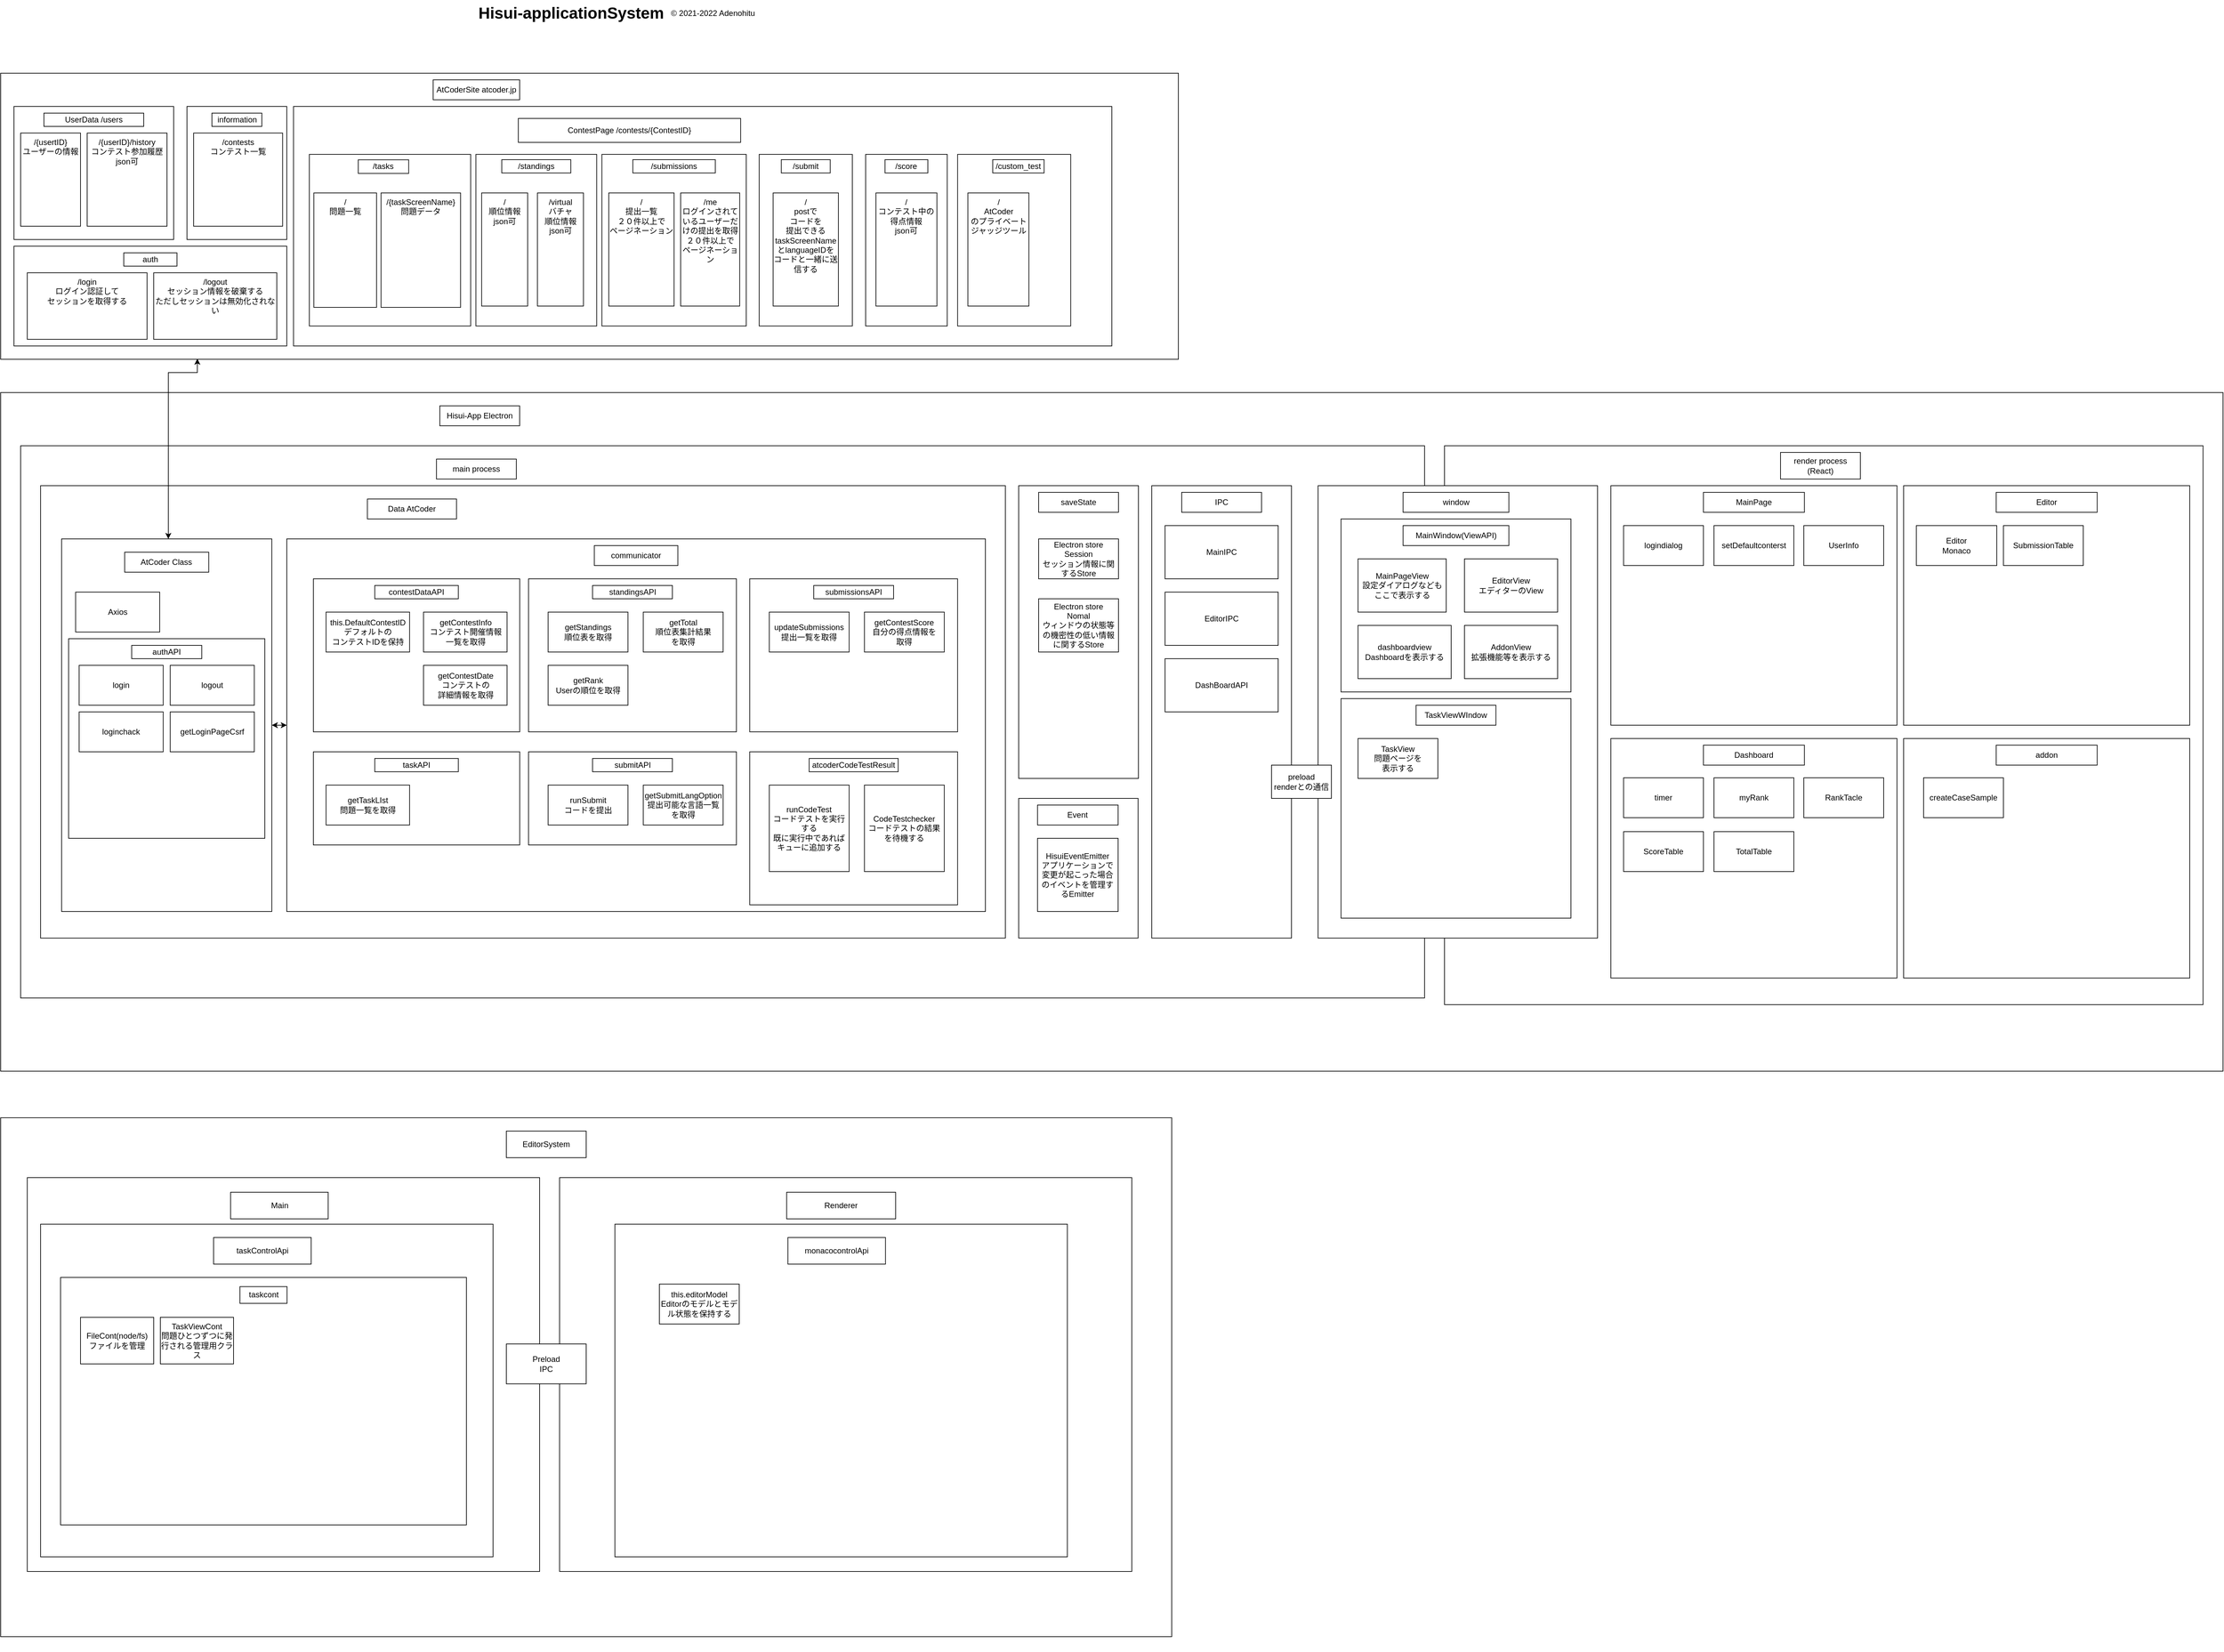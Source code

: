 <mxfile version="15.4.0" type="device" pages="2"><diagram name="System" id="74b105a0-9070-1c63-61bc-23e55f88626e"><mxGraphModel dx="1106" dy="768" grid="1" gridSize="10" guides="1" tooltips="1" connect="1" arrows="1" fold="1" page="1" pageScale="1.5" pageWidth="1169" pageHeight="826" background="none" math="0" shadow="0"><root><mxCell id="0" style=";html=1;"/><mxCell id="1" style=";html=1;" parent="0"/><mxCell id="60Q4YetbaNelJ4IOS9az-3" value="" style="rounded=0;whiteSpace=wrap;html=1;" parent="1" vertex="1"><mxGeometry x="20" y="180" width="1770" height="430" as="geometry"/></mxCell><mxCell id="10b056a9c633e61c-30" value="Hisui-applicationSystem" style="text;strokeColor=none;fillColor=none;html=1;fontSize=24;fontStyle=1;verticalAlign=middle;align=center;" parent="1" vertex="1"><mxGeometry x="82" y="70" width="1590" height="40" as="geometry"/></mxCell><mxCell id="60Q4YetbaNelJ4IOS9az-2" value="AtCoderSite atcoder.jp" style="rounded=0;whiteSpace=wrap;html=1;" parent="1" vertex="1"><mxGeometry x="670" y="190" width="130" height="30" as="geometry"/></mxCell><mxCell id="60Q4YetbaNelJ4IOS9az-12" value="" style="group;verticalAlign=middle;" parent="1" vertex="1" connectable="0"><mxGeometry x="470" y="230" width="1220" height="360" as="geometry"/></mxCell><mxCell id="60Q4YetbaNelJ4IOS9az-4" value="" style="rounded=0;whiteSpace=wrap;html=1;" parent="60Q4YetbaNelJ4IOS9az-12" vertex="1"><mxGeometry x="-9.86" width="1229.86" height="360" as="geometry"/></mxCell><mxCell id="60Q4YetbaNelJ4IOS9az-5" value="ContestPage /contests/{ContestID}" style="rounded=0;whiteSpace=wrap;html=1;" parent="60Q4YetbaNelJ4IOS9az-12" vertex="1"><mxGeometry x="328.012" y="18" width="334.118" height="36" as="geometry"/></mxCell><mxCell id="60Q4YetbaNelJ4IOS9az-28" value="" style="group" parent="60Q4YetbaNelJ4IOS9az-12" vertex="1" connectable="0"><mxGeometry x="13.924" y="72" width="242.465" height="258" as="geometry"/></mxCell><mxCell id="60Q4YetbaNelJ4IOS9az-36" value="" style="group" parent="60Q4YetbaNelJ4IOS9az-28" vertex="1" connectable="0"><mxGeometry width="242.465" height="258" as="geometry"/></mxCell><mxCell id="60Q4YetbaNelJ4IOS9az-27" value="" style="rounded=0;whiteSpace=wrap;html=1;" parent="60Q4YetbaNelJ4IOS9az-36" vertex="1"><mxGeometry width="242.465" height="258" as="geometry"/></mxCell><mxCell id="60Q4YetbaNelJ4IOS9az-26" value="/tasks" style="rounded=0;whiteSpace=wrap;html=1;" parent="60Q4YetbaNelJ4IOS9az-36" vertex="1"><mxGeometry x="73.534" y="8.19" width="75.765" height="20.476" as="geometry"/></mxCell><mxCell id="60Q4YetbaNelJ4IOS9az-29" value="/&lt;br&gt;問題一覧" style="rounded=0;whiteSpace=wrap;html=1;verticalAlign=top;" parent="60Q4YetbaNelJ4IOS9az-36" vertex="1"><mxGeometry x="6.768" y="58" width="94.245" height="172" as="geometry"/></mxCell><mxCell id="60Q4YetbaNelJ4IOS9az-30" value="/{taskScreenName}&lt;br&gt;問題データ" style="rounded=0;whiteSpace=wrap;html=1;verticalAlign=top;" parent="60Q4YetbaNelJ4IOS9az-36" vertex="1"><mxGeometry x="107.781" y="58" width="119.498" height="172" as="geometry"/></mxCell><mxCell id="60Q4YetbaNelJ4IOS9az-35" value="" style="group" parent="60Q4YetbaNelJ4IOS9az-12" vertex="1" connectable="0"><mxGeometry x="264.228" y="72" width="181.543" height="258" as="geometry"/></mxCell><mxCell id="60Q4YetbaNelJ4IOS9az-31" value="" style="rounded=0;whiteSpace=wrap;html=1;verticalAlign=top;" parent="60Q4YetbaNelJ4IOS9az-35" vertex="1"><mxGeometry width="181.543" height="258" as="geometry"/></mxCell><mxCell id="60Q4YetbaNelJ4IOS9az-32" value="&lt;span&gt;/&lt;/span&gt;&lt;br&gt;&lt;span&gt;順位情報&lt;/span&gt;&lt;br&gt;&lt;span&gt;json可&lt;/span&gt;" style="rounded=0;whiteSpace=wrap;html=1;verticalAlign=top;" parent="60Q4YetbaNelJ4IOS9az-35" vertex="1"><mxGeometry x="8.645" y="58" width="69.159" height="170" as="geometry"/></mxCell><mxCell id="60Q4YetbaNelJ4IOS9az-33" value="/virtual&lt;br&gt;バチャ&lt;br&gt;順位情報&lt;br&gt;json可" style="rounded=0;whiteSpace=wrap;html=1;verticalAlign=top;" parent="60Q4YetbaNelJ4IOS9az-35" vertex="1"><mxGeometry x="92.501" y="58" width="69.159" height="170" as="geometry"/></mxCell><mxCell id="60Q4YetbaNelJ4IOS9az-34" value="&lt;span&gt;/standings&lt;/span&gt;" style="rounded=0;whiteSpace=wrap;html=1;verticalAlign=middle;" parent="60Q4YetbaNelJ4IOS9az-35" vertex="1"><mxGeometry x="38.902" y="8" width="103.739" height="20" as="geometry"/></mxCell><mxCell id="60Q4YetbaNelJ4IOS9az-37" value="" style="group" parent="60Q4YetbaNelJ4IOS9az-12" vertex="1" connectable="0"><mxGeometry x="453.611" y="72" width="216.944" height="258" as="geometry"/></mxCell><mxCell id="60Q4YetbaNelJ4IOS9az-38" value="" style="rounded=0;whiteSpace=wrap;html=1;verticalAlign=top;" parent="60Q4YetbaNelJ4IOS9az-37" vertex="1"><mxGeometry width="216.944" height="258" as="geometry"/></mxCell><mxCell id="60Q4YetbaNelJ4IOS9az-39" value="&lt;span&gt;/&lt;br&gt;&lt;/span&gt;提出一覧&lt;br&gt;２０件以上で&lt;br&gt;ページネーション" style="rounded=0;whiteSpace=wrap;html=1;verticalAlign=top;" parent="60Q4YetbaNelJ4IOS9az-37" vertex="1"><mxGeometry x="10.334" y="58" width="98.138" height="170" as="geometry"/></mxCell><mxCell id="60Q4YetbaNelJ4IOS9az-40" value="/me&lt;br&gt;ログインされているユーザーだけの提出を取得&lt;br&gt;２０件以上で&lt;br&gt;ページネーション" style="rounded=0;whiteSpace=wrap;html=1;verticalAlign=top;" parent="60Q4YetbaNelJ4IOS9az-37" vertex="1"><mxGeometry x="118.333" y="58" width="88.75" height="170" as="geometry"/></mxCell><mxCell id="60Q4YetbaNelJ4IOS9az-41" value="/submissions" style="rounded=0;whiteSpace=wrap;html=1;verticalAlign=middle;" parent="60Q4YetbaNelJ4IOS9az-37" vertex="1"><mxGeometry x="46.488" y="8" width="123.968" height="20" as="geometry"/></mxCell><mxCell id="60Q4YetbaNelJ4IOS9az-42" value="" style="group" parent="60Q4YetbaNelJ4IOS9az-12" vertex="1" connectable="0"><mxGeometry x="690.001" y="72" width="216.944" height="258" as="geometry"/></mxCell><mxCell id="60Q4YetbaNelJ4IOS9az-47" value="" style="group" parent="60Q4YetbaNelJ4IOS9az-42" vertex="1" connectable="0"><mxGeometry width="216.944" height="258" as="geometry"/></mxCell><mxCell id="60Q4YetbaNelJ4IOS9az-48" value="" style="group" parent="60Q4YetbaNelJ4IOS9az-47" vertex="1" connectable="0"><mxGeometry width="140" height="258" as="geometry"/></mxCell><mxCell id="60Q4YetbaNelJ4IOS9az-43" value="" style="rounded=0;whiteSpace=wrap;html=1;verticalAlign=top;" parent="60Q4YetbaNelJ4IOS9az-48" vertex="1"><mxGeometry width="140" height="258" as="geometry"/></mxCell><mxCell id="60Q4YetbaNelJ4IOS9az-44" value="/&lt;br&gt;postで&lt;br&gt;コードを&lt;br&gt;提出できる&lt;br&gt;taskScreenNameとlanguageIDをコードと一緒に送信する" style="rounded=0;whiteSpace=wrap;html=1;verticalAlign=top;" parent="60Q4YetbaNelJ4IOS9az-48" vertex="1"><mxGeometry x="20.934" y="58" width="98.138" height="170" as="geometry"/></mxCell><mxCell id="60Q4YetbaNelJ4IOS9az-46" value="/submit" style="rounded=0;whiteSpace=wrap;html=1;verticalAlign=middle;" parent="60Q4YetbaNelJ4IOS9az-48" vertex="1"><mxGeometry x="33.25" y="8" width="73.51" height="20" as="geometry"/></mxCell><mxCell id="60Q4YetbaNelJ4IOS9az-51" value="" style="group" parent="60Q4YetbaNelJ4IOS9az-12" vertex="1" connectable="0"><mxGeometry x="850" y="72" width="190" height="258" as="geometry"/></mxCell><mxCell id="60Q4YetbaNelJ4IOS9az-52" value="" style="group" parent="60Q4YetbaNelJ4IOS9az-51" vertex="1" connectable="0"><mxGeometry width="190.0" height="258" as="geometry"/></mxCell><mxCell id="60Q4YetbaNelJ4IOS9az-53" value="" style="group" parent="60Q4YetbaNelJ4IOS9az-52" vertex="1" connectable="0"><mxGeometry width="122.612" height="258" as="geometry"/></mxCell><mxCell id="60Q4YetbaNelJ4IOS9az-54" value="" style="rounded=0;whiteSpace=wrap;html=1;verticalAlign=top;" parent="60Q4YetbaNelJ4IOS9az-53" vertex="1"><mxGeometry width="122.612" height="258" as="geometry"/></mxCell><mxCell id="60Q4YetbaNelJ4IOS9az-55" value="/&lt;br&gt;コンテスト中の得点情報&lt;br&gt;json可" style="rounded=0;whiteSpace=wrap;html=1;verticalAlign=top;" parent="60Q4YetbaNelJ4IOS9az-53" vertex="1"><mxGeometry x="15.47" y="58" width="91.67" height="170" as="geometry"/></mxCell><mxCell id="60Q4YetbaNelJ4IOS9az-56" value="/score" style="rounded=0;whiteSpace=wrap;html=1;verticalAlign=middle;" parent="60Q4YetbaNelJ4IOS9az-53" vertex="1"><mxGeometry x="29.12" y="8" width="64.38" height="20" as="geometry"/></mxCell><mxCell id="IWggQu8uus2ejWSsYFu_-2" value="" style="group" parent="60Q4YetbaNelJ4IOS9az-12" vertex="1" connectable="0"><mxGeometry x="988.2" y="72" width="190" height="258" as="geometry"/></mxCell><mxCell id="IWggQu8uus2ejWSsYFu_-3" value="" style="group" parent="IWggQu8uus2ejWSsYFu_-2" vertex="1" connectable="0"><mxGeometry width="190.0" height="258" as="geometry"/></mxCell><mxCell id="IWggQu8uus2ejWSsYFu_-4" value="" style="group" parent="IWggQu8uus2ejWSsYFu_-3" vertex="1" connectable="0"><mxGeometry width="170" height="258" as="geometry"/></mxCell><mxCell id="IWggQu8uus2ejWSsYFu_-5" value="" style="rounded=0;whiteSpace=wrap;html=1;verticalAlign=top;" parent="IWggQu8uus2ejWSsYFu_-4" vertex="1"><mxGeometry width="170" height="258" as="geometry"/></mxCell><mxCell id="IWggQu8uus2ejWSsYFu_-6" value="/&lt;br&gt;AtCoder&lt;br&gt;のプライベート&lt;br&gt;ジャッジツール" style="rounded=0;whiteSpace=wrap;html=1;verticalAlign=top;" parent="IWggQu8uus2ejWSsYFu_-4" vertex="1"><mxGeometry x="15.47" y="58" width="91.67" height="170" as="geometry"/></mxCell><mxCell id="IWggQu8uus2ejWSsYFu_-7" value="/custom_test" style="rounded=0;whiteSpace=wrap;html=1;verticalAlign=middle;" parent="IWggQu8uus2ejWSsYFu_-4" vertex="1"><mxGeometry x="52.81" y="8" width="77.19" height="20" as="geometry"/></mxCell><mxCell id="60Q4YetbaNelJ4IOS9az-13" value="" style="group" parent="1" vertex="1" connectable="0"><mxGeometry x="40" y="230" width="240" height="200" as="geometry"/></mxCell><mxCell id="60Q4YetbaNelJ4IOS9az-9" value="" style="rounded=0;whiteSpace=wrap;html=1;" parent="60Q4YetbaNelJ4IOS9az-13" vertex="1"><mxGeometry width="240" height="200" as="geometry"/></mxCell><mxCell id="60Q4YetbaNelJ4IOS9az-10" value="UserData /users" style="rounded=0;whiteSpace=wrap;html=1;" parent="60Q4YetbaNelJ4IOS9az-13" vertex="1"><mxGeometry x="45" y="10" width="150" height="20" as="geometry"/></mxCell><mxCell id="60Q4YetbaNelJ4IOS9az-16" value="/{usertID}&lt;br&gt;ユーザーの情報" style="rounded=0;whiteSpace=wrap;html=1;verticalAlign=top;" parent="60Q4YetbaNelJ4IOS9az-13" vertex="1"><mxGeometry x="10" y="40" width="90" height="140" as="geometry"/></mxCell><mxCell id="60Q4YetbaNelJ4IOS9az-21" value="/{userID}/history&lt;br&gt;コンテスト参加履歴&lt;br&gt;json可" style="rounded=0;whiteSpace=wrap;html=1;verticalAlign=top;" parent="60Q4YetbaNelJ4IOS9az-13" vertex="1"><mxGeometry x="110" y="40" width="120" height="140" as="geometry"/></mxCell><mxCell id="60Q4YetbaNelJ4IOS9az-15" value="" style="group" parent="1" vertex="1" connectable="0"><mxGeometry x="210" y="230" width="240" height="200" as="geometry"/></mxCell><mxCell id="60Q4YetbaNelJ4IOS9az-20" value="" style="group" parent="60Q4YetbaNelJ4IOS9az-15" vertex="1" connectable="0"><mxGeometry x="90" width="150" height="200" as="geometry"/></mxCell><mxCell id="60Q4YetbaNelJ4IOS9az-7" value="" style="rounded=0;whiteSpace=wrap;html=1;" parent="60Q4YetbaNelJ4IOS9az-20" vertex="1"><mxGeometry width="150" height="200" as="geometry"/></mxCell><mxCell id="60Q4YetbaNelJ4IOS9az-8" value="information" style="rounded=0;whiteSpace=wrap;html=1;" parent="60Q4YetbaNelJ4IOS9az-20" vertex="1"><mxGeometry x="37.5" y="10" width="75" height="20" as="geometry"/></mxCell><mxCell id="60Q4YetbaNelJ4IOS9az-18" value="/contests&lt;br&gt;コンテスト一覧" style="rounded=0;whiteSpace=wrap;html=1;verticalAlign=top;" parent="60Q4YetbaNelJ4IOS9az-20" vertex="1"><mxGeometry x="10" y="40" width="133.75" height="140" as="geometry"/></mxCell><mxCell id="60Q4YetbaNelJ4IOS9az-57" value="" style="rounded=0;whiteSpace=wrap;html=1;verticalAlign=middle;" parent="1" vertex="1"><mxGeometry x="20" y="660" width="3340" height="1020" as="geometry"/></mxCell><mxCell id="60Q4YetbaNelJ4IOS9az-58" value="Hisui-App Electron" style="rounded=0;whiteSpace=wrap;html=1;verticalAlign=middle;" parent="1" vertex="1"><mxGeometry x="680" y="680" width="120" height="30" as="geometry"/></mxCell><mxCell id="60Q4YetbaNelJ4IOS9az-59" value="" style="rounded=0;whiteSpace=wrap;html=1;verticalAlign=middle;" parent="1" vertex="1"><mxGeometry x="50" y="740" width="2110" height="830" as="geometry"/></mxCell><mxCell id="60Q4YetbaNelJ4IOS9az-60" value="main process" style="rounded=0;whiteSpace=wrap;html=1;verticalAlign=middle;" parent="1" vertex="1"><mxGeometry x="675" y="760" width="120" height="30" as="geometry"/></mxCell><mxCell id="60Q4YetbaNelJ4IOS9az-63" value="" style="group" parent="1" vertex="1" connectable="0"><mxGeometry x="80" y="800" width="1450" height="680" as="geometry"/></mxCell><mxCell id="60Q4YetbaNelJ4IOS9az-61" value="" style="rounded=0;whiteSpace=wrap;html=1;verticalAlign=middle;" parent="60Q4YetbaNelJ4IOS9az-63" vertex="1"><mxGeometry width="1450" height="680" as="geometry"/></mxCell><mxCell id="60Q4YetbaNelJ4IOS9az-62" value="Data AtCoder" style="rounded=0;whiteSpace=wrap;html=1;verticalAlign=middle;" parent="60Q4YetbaNelJ4IOS9az-63" vertex="1"><mxGeometry x="491.165" y="20" width="133.954" height="30" as="geometry"/></mxCell><mxCell id="60Q4YetbaNelJ4IOS9az-66" value="" style="group" parent="60Q4YetbaNelJ4IOS9az-63" vertex="1" connectable="0"><mxGeometry x="31.593" y="80" width="315.929" height="560" as="geometry"/></mxCell><mxCell id="60Q4YetbaNelJ4IOS9az-64" value="" style="rounded=0;whiteSpace=wrap;html=1;verticalAlign=middle;" parent="60Q4YetbaNelJ4IOS9az-66" vertex="1"><mxGeometry width="315.929" height="560" as="geometry"/></mxCell><mxCell id="60Q4YetbaNelJ4IOS9az-65" value="AtCoder Class" style="rounded=0;whiteSpace=wrap;html=1;verticalAlign=middle;" parent="60Q4YetbaNelJ4IOS9az-66" vertex="1"><mxGeometry x="94.779" y="20" width="126.372" height="30" as="geometry"/></mxCell><mxCell id="bzpPpSKs-Jzxf433NHxO-1" value="Axios" style="rounded=0;whiteSpace=wrap;html=1;" parent="60Q4YetbaNelJ4IOS9az-66" vertex="1"><mxGeometry x="21.062" y="80" width="126.372" height="60" as="geometry"/></mxCell><mxCell id="bzpPpSKs-Jzxf433NHxO-75" value="" style="group" parent="60Q4YetbaNelJ4IOS9az-66" vertex="1" connectable="0"><mxGeometry x="10.531" y="150" width="294.867" height="300" as="geometry"/></mxCell><mxCell id="bzpPpSKs-Jzxf433NHxO-24" value="" style="rounded=0;whiteSpace=wrap;html=1;" parent="bzpPpSKs-Jzxf433NHxO-75" vertex="1"><mxGeometry width="294.867" height="300" as="geometry"/></mxCell><mxCell id="bzpPpSKs-Jzxf433NHxO-22" value="loginchack" style="rounded=0;whiteSpace=wrap;html=1;" parent="bzpPpSKs-Jzxf433NHxO-75" vertex="1"><mxGeometry x="15.796" y="110" width="126.372" height="60" as="geometry"/></mxCell><mxCell id="bzpPpSKs-Jzxf433NHxO-23" value="logout" style="rounded=0;whiteSpace=wrap;html=1;" parent="bzpPpSKs-Jzxf433NHxO-75" vertex="1"><mxGeometry x="152.699" y="40" width="126.372" height="60" as="geometry"/></mxCell><mxCell id="bzpPpSKs-Jzxf433NHxO-27" value="login" style="rounded=0;whiteSpace=wrap;html=1;" parent="bzpPpSKs-Jzxf433NHxO-75" vertex="1"><mxGeometry x="15.796" y="40" width="126.372" height="60" as="geometry"/></mxCell><mxCell id="bzpPpSKs-Jzxf433NHxO-28" value="getLoginPageCsrf" style="rounded=0;whiteSpace=wrap;html=1;" parent="bzpPpSKs-Jzxf433NHxO-75" vertex="1"><mxGeometry x="152.699" y="110" width="126.372" height="60" as="geometry"/></mxCell><mxCell id="bzpPpSKs-Jzxf433NHxO-26" value="authAPI" style="rounded=0;whiteSpace=wrap;html=1;" parent="bzpPpSKs-Jzxf433NHxO-75" vertex="1"><mxGeometry x="94.779" y="10" width="105.31" height="20" as="geometry"/></mxCell><mxCell id="60Q4YetbaNelJ4IOS9az-69" value="" style="group" parent="60Q4YetbaNelJ4IOS9az-63" vertex="1" connectable="0"><mxGeometry x="370" y="80" width="1050" height="570" as="geometry"/></mxCell><mxCell id="60Q4YetbaNelJ4IOS9az-67" value="" style="rounded=0;whiteSpace=wrap;html=1;verticalAlign=middle;" parent="60Q4YetbaNelJ4IOS9az-69" vertex="1"><mxGeometry width="1050" height="560" as="geometry"/></mxCell><mxCell id="60Q4YetbaNelJ4IOS9az-68" value="communicator" style="rounded=0;whiteSpace=wrap;html=1;verticalAlign=middle;" parent="60Q4YetbaNelJ4IOS9az-69" vertex="1"><mxGeometry x="462.222" y="10" width="125.55" height="30" as="geometry"/></mxCell><mxCell id="bzpPpSKs-Jzxf433NHxO-57" value="" style="group" parent="60Q4YetbaNelJ4IOS9az-69" vertex="1" connectable="0"><mxGeometry x="39.999" y="60" width="310.108" height="230" as="geometry"/></mxCell><mxCell id="bzpPpSKs-Jzxf433NHxO-15" value="" style="rounded=0;whiteSpace=wrap;html=1;" parent="bzpPpSKs-Jzxf433NHxO-57" vertex="1"><mxGeometry width="310.108" height="230" as="geometry"/></mxCell><mxCell id="bzpPpSKs-Jzxf433NHxO-16" value="contestDataAPI" style="rounded=0;whiteSpace=wrap;html=1;" parent="bzpPpSKs-Jzxf433NHxO-57" vertex="1"><mxGeometry x="92.279" y="10" width="125.55" height="20" as="geometry"/></mxCell><mxCell id="bzpPpSKs-Jzxf433NHxO-42" value="this.DefaultContestID&lt;br&gt;デフォルトの&lt;br&gt;コンテストIDを保持" style="rounded=0;whiteSpace=wrap;html=1;" parent="bzpPpSKs-Jzxf433NHxO-57" vertex="1"><mxGeometry x="19.042" y="50" width="125.55" height="60" as="geometry"/></mxCell><mxCell id="bzpPpSKs-Jzxf433NHxO-55" value="getContestInfo&lt;br&gt;コンテスト開催情報&lt;br&gt;一覧を取得" style="rounded=0;whiteSpace=wrap;html=1;" parent="bzpPpSKs-Jzxf433NHxO-57" vertex="1"><mxGeometry x="165.517" y="50" width="125.55" height="60" as="geometry"/></mxCell><mxCell id="bzpPpSKs-Jzxf433NHxO-66" value="getContestDate&lt;br&gt;コンテストの&lt;br&gt;詳細情報を取得" style="rounded=0;whiteSpace=wrap;html=1;" parent="bzpPpSKs-Jzxf433NHxO-57" vertex="1"><mxGeometry x="165.517" y="130" width="125.55" height="60" as="geometry"/></mxCell><mxCell id="bzpPpSKs-Jzxf433NHxO-65" value="" style="group" parent="60Q4YetbaNelJ4IOS9az-69" vertex="1" connectable="0"><mxGeometry x="39.999" y="320" width="310.108" height="200" as="geometry"/></mxCell><mxCell id="bzpPpSKs-Jzxf433NHxO-59" value="" style="rounded=0;whiteSpace=wrap;html=1;" parent="bzpPpSKs-Jzxf433NHxO-65" vertex="1"><mxGeometry width="310.108" height="140" as="geometry"/></mxCell><mxCell id="bzpPpSKs-Jzxf433NHxO-60" value="taskAPI" style="rounded=0;whiteSpace=wrap;html=1;" parent="bzpPpSKs-Jzxf433NHxO-65" vertex="1"><mxGeometry x="92.279" y="10" width="125.55" height="20" as="geometry"/></mxCell><mxCell id="bzpPpSKs-Jzxf433NHxO-61" value="getTaskLIst&lt;br&gt;問題一覧を取得" style="rounded=0;whiteSpace=wrap;html=1;" parent="bzpPpSKs-Jzxf433NHxO-65" vertex="1"><mxGeometry x="19.042" y="50" width="125.55" height="60" as="geometry"/></mxCell><mxCell id="bzpPpSKs-Jzxf433NHxO-116" value="" style="group" parent="60Q4YetbaNelJ4IOS9az-69" vertex="1" connectable="0"><mxGeometry x="363.34" y="60" width="312.43" height="230" as="geometry"/></mxCell><mxCell id="bzpPpSKs-Jzxf433NHxO-68" value="" style="rounded=0;whiteSpace=wrap;html=1;" parent="bzpPpSKs-Jzxf433NHxO-116" vertex="1"><mxGeometry width="312.43" height="230" as="geometry"/></mxCell><mxCell id="bzpPpSKs-Jzxf433NHxO-69" value="standingsAPI" style="rounded=0;whiteSpace=wrap;html=1;" parent="bzpPpSKs-Jzxf433NHxO-116" vertex="1"><mxGeometry x="96.21" y="10" width="120" height="20" as="geometry"/></mxCell><mxCell id="bzpPpSKs-Jzxf433NHxO-76" value="getTotal&lt;br&gt;順位表集計結果&lt;br&gt;を取得" style="rounded=0;whiteSpace=wrap;html=1;" parent="bzpPpSKs-Jzxf433NHxO-116" vertex="1"><mxGeometry x="172.43" y="50" width="120" height="60" as="geometry"/></mxCell><mxCell id="bzpPpSKs-Jzxf433NHxO-77" value="getStandings&lt;br&gt;順位表を取得" style="rounded=0;whiteSpace=wrap;html=1;" parent="bzpPpSKs-Jzxf433NHxO-116" vertex="1"><mxGeometry x="29.43" y="50" width="120" height="60" as="geometry"/></mxCell><mxCell id="bzpPpSKs-Jzxf433NHxO-78" value="getRank&lt;br&gt;Userの順位を取得" style="rounded=0;whiteSpace=wrap;html=1;" parent="bzpPpSKs-Jzxf433NHxO-116" vertex="1"><mxGeometry x="29.43" y="130" width="120" height="60" as="geometry"/></mxCell><mxCell id="bzpPpSKs-Jzxf433NHxO-117" value="" style="group" parent="60Q4YetbaNelJ4IOS9az-69" vertex="1" connectable="0"><mxGeometry x="363.34" y="320" width="312.43" height="230" as="geometry"/></mxCell><mxCell id="bzpPpSKs-Jzxf433NHxO-118" value="" style="rounded=0;whiteSpace=wrap;html=1;" parent="bzpPpSKs-Jzxf433NHxO-117" vertex="1"><mxGeometry width="312.43" height="140" as="geometry"/></mxCell><mxCell id="bzpPpSKs-Jzxf433NHxO-119" value="submitAPI" style="rounded=0;whiteSpace=wrap;html=1;" parent="bzpPpSKs-Jzxf433NHxO-117" vertex="1"><mxGeometry x="96.21" y="10" width="120" height="20" as="geometry"/></mxCell><mxCell id="bzpPpSKs-Jzxf433NHxO-120" value="getSubmitLangOption&lt;br&gt;提出可能な言語一覧&lt;br&gt;を取得" style="rounded=0;whiteSpace=wrap;html=1;" parent="bzpPpSKs-Jzxf433NHxO-117" vertex="1"><mxGeometry x="172.43" y="50" width="120" height="60" as="geometry"/></mxCell><mxCell id="bzpPpSKs-Jzxf433NHxO-121" value="runSubmit&lt;br&gt;コードを提出" style="rounded=0;whiteSpace=wrap;html=1;" parent="bzpPpSKs-Jzxf433NHxO-117" vertex="1"><mxGeometry x="29.43" y="50" width="120" height="60" as="geometry"/></mxCell><mxCell id="bzpPpSKs-Jzxf433NHxO-123" value="" style="group" parent="60Q4YetbaNelJ4IOS9az-69" vertex="1" connectable="0"><mxGeometry x="695.77" y="60" width="312.43" height="230" as="geometry"/></mxCell><mxCell id="cNHqFNsckUUHcnni-eLB-50" value="" style="group" parent="bzpPpSKs-Jzxf433NHxO-123" vertex="1" connectable="0"><mxGeometry width="312.43" height="230" as="geometry"/></mxCell><mxCell id="bzpPpSKs-Jzxf433NHxO-124" value="" style="rounded=0;whiteSpace=wrap;html=1;" parent="cNHqFNsckUUHcnni-eLB-50" vertex="1"><mxGeometry width="312.43" height="230" as="geometry"/></mxCell><mxCell id="bzpPpSKs-Jzxf433NHxO-125" value="submissionsAPI" style="rounded=0;whiteSpace=wrap;html=1;" parent="cNHqFNsckUUHcnni-eLB-50" vertex="1"><mxGeometry x="96.21" y="10" width="120" height="20" as="geometry"/></mxCell><mxCell id="bzpPpSKs-Jzxf433NHxO-126" value="getContestScore&lt;br&gt;自分の得点情報を&lt;br&gt;取得" style="rounded=0;whiteSpace=wrap;html=1;" parent="cNHqFNsckUUHcnni-eLB-50" vertex="1"><mxGeometry x="172.43" y="50" width="120" height="60" as="geometry"/></mxCell><mxCell id="bzpPpSKs-Jzxf433NHxO-127" value="updateSubmissions&lt;br&gt;提出一覧を取得" style="rounded=0;whiteSpace=wrap;html=1;" parent="cNHqFNsckUUHcnni-eLB-50" vertex="1"><mxGeometry x="29.43" y="50" width="120" height="60" as="geometry"/></mxCell><mxCell id="cNHqFNsckUUHcnni-eLB-51" value="" style="group" parent="60Q4YetbaNelJ4IOS9az-69" vertex="1" connectable="0"><mxGeometry x="695.77" y="320" width="312.43" height="230" as="geometry"/></mxCell><mxCell id="cNHqFNsckUUHcnni-eLB-52" value="" style="rounded=0;whiteSpace=wrap;html=1;" parent="cNHqFNsckUUHcnni-eLB-51" vertex="1"><mxGeometry width="312.43" height="230" as="geometry"/></mxCell><mxCell id="cNHqFNsckUUHcnni-eLB-53" value="atcoderCodeTestResult" style="rounded=0;whiteSpace=wrap;html=1;" parent="cNHqFNsckUUHcnni-eLB-51" vertex="1"><mxGeometry x="89.32" y="10" width="133.79" height="20" as="geometry"/></mxCell><mxCell id="cNHqFNsckUUHcnni-eLB-54" value="CodeTestchecker&lt;br&gt;コードテストの結果を待機する" style="rounded=0;whiteSpace=wrap;html=1;" parent="cNHqFNsckUUHcnni-eLB-51" vertex="1"><mxGeometry x="172.43" y="50" width="120" height="130" as="geometry"/></mxCell><mxCell id="cNHqFNsckUUHcnni-eLB-55" value="runCodeTest&lt;br&gt;コードテストを実行する&lt;br&gt;既に実行中であればキューに追加する" style="rounded=0;whiteSpace=wrap;html=1;" parent="cNHqFNsckUUHcnni-eLB-51" vertex="1"><mxGeometry x="29.43" y="50" width="120" height="130" as="geometry"/></mxCell><mxCell id="bzpPpSKs-Jzxf433NHxO-67" style="edgeStyle=orthogonalEdgeStyle;rounded=0;orthogonalLoop=1;jettySize=auto;html=1;entryX=0;entryY=0.5;entryDx=0;entryDy=0;startArrow=classic;startFill=1;" parent="60Q4YetbaNelJ4IOS9az-63" source="60Q4YetbaNelJ4IOS9az-64" target="60Q4YetbaNelJ4IOS9az-67" edge="1"><mxGeometry relative="1" as="geometry"/></mxCell><mxCell id="bzpPpSKs-Jzxf433NHxO-54" value="" style="group" parent="1" vertex="1" connectable="0"><mxGeometry x="1550" y="800" width="180" height="680" as="geometry"/></mxCell><mxCell id="bzpPpSKs-Jzxf433NHxO-43" value="" style="rounded=0;whiteSpace=wrap;html=1;" parent="bzpPpSKs-Jzxf433NHxO-54" vertex="1"><mxGeometry width="180" height="440" as="geometry"/></mxCell><mxCell id="bzpPpSKs-Jzxf433NHxO-44" value="saveState" style="rounded=0;whiteSpace=wrap;html=1;" parent="bzpPpSKs-Jzxf433NHxO-54" vertex="1"><mxGeometry x="30" y="10" width="120" height="30" as="geometry"/></mxCell><mxCell id="bzpPpSKs-Jzxf433NHxO-45" value="Electron store&lt;br&gt;Nomal&lt;br&gt;ウィンドウの状態等の機密性の低い情報に関するStore" style="rounded=0;whiteSpace=wrap;html=1;" parent="bzpPpSKs-Jzxf433NHxO-54" vertex="1"><mxGeometry x="30" y="170" width="120" height="80" as="geometry"/></mxCell><mxCell id="bzpPpSKs-Jzxf433NHxO-3" value="Electron store&lt;br&gt;Session&lt;br&gt;セッション情報に関するStore" style="rounded=0;whiteSpace=wrap;html=1;" parent="bzpPpSKs-Jzxf433NHxO-54" vertex="1"><mxGeometry x="30" y="80" width="120" height="60" as="geometry"/></mxCell><mxCell id="bzpPpSKs-Jzxf433NHxO-74" style="edgeStyle=orthogonalEdgeStyle;rounded=0;orthogonalLoop=1;jettySize=auto;html=1;entryX=0.167;entryY=0.998;entryDx=0;entryDy=0;entryPerimeter=0;startArrow=classic;startFill=1;" parent="1" source="60Q4YetbaNelJ4IOS9az-64" target="60Q4YetbaNelJ4IOS9az-3" edge="1"><mxGeometry relative="1" as="geometry"><Array as="points"><mxPoint x="272" y="630"/><mxPoint x="316" y="630"/></Array></mxGeometry></mxCell><mxCell id="bzpPpSKs-Jzxf433NHxO-128" value="" style="rounded=0;whiteSpace=wrap;html=1;" parent="1" vertex="1"><mxGeometry x="40" y="440" width="410" height="150" as="geometry"/></mxCell><mxCell id="bzpPpSKs-Jzxf433NHxO-129" value="auth" style="rounded=0;whiteSpace=wrap;html=1;" parent="1" vertex="1"><mxGeometry x="205" y="450" width="80" height="20" as="geometry"/></mxCell><mxCell id="bzpPpSKs-Jzxf433NHxO-130" value="/login&lt;br&gt;ログイン認証して&lt;br&gt;セッションを取得する" style="rounded=0;whiteSpace=wrap;html=1;verticalAlign=top;" parent="1" vertex="1"><mxGeometry x="60" y="480" width="180" height="100" as="geometry"/></mxCell><mxCell id="bzpPpSKs-Jzxf433NHxO-131" value="/logout&lt;br&gt;セッション情報を破棄する&lt;br&gt;ただしセッションは無効化されない" style="rounded=0;whiteSpace=wrap;html=1;verticalAlign=top;" parent="1" vertex="1"><mxGeometry x="250" y="480" width="185" height="100" as="geometry"/></mxCell><mxCell id="bzpPpSKs-Jzxf433NHxO-139" value="" style="rounded=0;whiteSpace=wrap;html=1;" parent="1" vertex="1"><mxGeometry x="1750" y="800" width="210" height="680" as="geometry"/></mxCell><mxCell id="bzpPpSKs-Jzxf433NHxO-140" value="IPC" style="rounded=0;whiteSpace=wrap;html=1;" parent="1" vertex="1"><mxGeometry x="1795" y="810" width="120" height="30" as="geometry"/></mxCell><mxCell id="bzpPpSKs-Jzxf433NHxO-141" value="MainIPC" style="rounded=0;whiteSpace=wrap;html=1;" parent="1" vertex="1"><mxGeometry x="1770" y="860" width="170" height="80" as="geometry"/></mxCell><mxCell id="bzpPpSKs-Jzxf433NHxO-142" value="EditorIPC" style="rounded=0;whiteSpace=wrap;html=1;" parent="1" vertex="1"><mxGeometry x="1770" y="960" width="170" height="80" as="geometry"/></mxCell><mxCell id="bzpPpSKs-Jzxf433NHxO-143" value="DashBoardAPI" style="rounded=0;whiteSpace=wrap;html=1;" parent="1" vertex="1"><mxGeometry x="1770" y="1060" width="170" height="80" as="geometry"/></mxCell><mxCell id="bzpPpSKs-Jzxf433NHxO-151" value="" style="rounded=0;whiteSpace=wrap;html=1;" parent="1" vertex="1"><mxGeometry x="2190" y="740" width="1140" height="840" as="geometry"/></mxCell><mxCell id="bzpPpSKs-Jzxf433NHxO-138" value="" style="group" parent="1" vertex="1" connectable="0"><mxGeometry x="2000" y="800" width="420" height="680" as="geometry"/></mxCell><mxCell id="bzpPpSKs-Jzxf433NHxO-132" value="" style="rounded=0;whiteSpace=wrap;html=1;" parent="bzpPpSKs-Jzxf433NHxO-138" vertex="1"><mxGeometry width="420" height="680" as="geometry"/></mxCell><mxCell id="bzpPpSKs-Jzxf433NHxO-133" value="window" style="rounded=0;whiteSpace=wrap;html=1;" parent="bzpPpSKs-Jzxf433NHxO-138" vertex="1"><mxGeometry x="127.713" y="10" width="159.024" height="30" as="geometry"/></mxCell><mxCell id="bzpPpSKs-Jzxf433NHxO-134" value="" style="rounded=0;whiteSpace=wrap;html=1;" parent="bzpPpSKs-Jzxf433NHxO-138" vertex="1"><mxGeometry x="34.46" y="50" width="345.54" height="260" as="geometry"/></mxCell><mxCell id="bzpPpSKs-Jzxf433NHxO-135" value="" style="rounded=0;whiteSpace=wrap;html=1;" parent="bzpPpSKs-Jzxf433NHxO-138" vertex="1"><mxGeometry x="34.46" y="320" width="345.54" height="330" as="geometry"/></mxCell><mxCell id="bzpPpSKs-Jzxf433NHxO-136" value="MainWindow(ViewAPI)" style="rounded=0;whiteSpace=wrap;html=1;" parent="bzpPpSKs-Jzxf433NHxO-138" vertex="1"><mxGeometry x="127.713" y="60" width="159.024" height="30" as="geometry"/></mxCell><mxCell id="bzpPpSKs-Jzxf433NHxO-137" value="MainPageView&lt;br&gt;設定ダイアログなどもここで表示する" style="rounded=0;whiteSpace=wrap;html=1;" parent="bzpPpSKs-Jzxf433NHxO-138" vertex="1"><mxGeometry x="60" y="110" width="132.54" height="80" as="geometry"/></mxCell><mxCell id="bzpPpSKs-Jzxf433NHxO-144" value="EditorView&lt;br&gt;エディターのView" style="rounded=0;whiteSpace=wrap;html=1;" parent="bzpPpSKs-Jzxf433NHxO-138" vertex="1"><mxGeometry x="220" y="110" width="140" height="80" as="geometry"/></mxCell><mxCell id="bzpPpSKs-Jzxf433NHxO-146" value="dashboardview&lt;br&gt;Dashboardを表示する&lt;br&gt;" style="rounded=0;whiteSpace=wrap;html=1;" parent="bzpPpSKs-Jzxf433NHxO-138" vertex="1"><mxGeometry x="60" y="210" width="140" height="80" as="geometry"/></mxCell><mxCell id="bzpPpSKs-Jzxf433NHxO-147" value="AddonView&lt;br&gt;拡張機能等を表示する" style="rounded=0;whiteSpace=wrap;html=1;" parent="bzpPpSKs-Jzxf433NHxO-138" vertex="1"><mxGeometry x="220" y="210" width="140" height="80" as="geometry"/></mxCell><mxCell id="bzpPpSKs-Jzxf433NHxO-148" value="TaskViewWIndow" style="rounded=0;whiteSpace=wrap;html=1;" parent="bzpPpSKs-Jzxf433NHxO-138" vertex="1"><mxGeometry x="147.23" y="330" width="120" height="30" as="geometry"/></mxCell><mxCell id="bzpPpSKs-Jzxf433NHxO-149" value="TaskView&lt;br&gt;問題ページを&lt;br&gt;表示する" style="rounded=0;whiteSpace=wrap;html=1;" parent="bzpPpSKs-Jzxf433NHxO-138" vertex="1"><mxGeometry x="60" y="380" width="120" height="60" as="geometry"/></mxCell><mxCell id="bzpPpSKs-Jzxf433NHxO-152" value="render process &lt;br&gt;(React)" style="rounded=0;whiteSpace=wrap;html=1;" parent="1" vertex="1"><mxGeometry x="2695" y="750" width="120" height="40" as="geometry"/></mxCell><mxCell id="bzpPpSKs-Jzxf433NHxO-150" value="preload&lt;br&gt;renderとの通信" style="rounded=0;whiteSpace=wrap;html=1;" parent="1" vertex="1"><mxGeometry x="1930" y="1220" width="90" height="50" as="geometry"/></mxCell><mxCell id="bzpPpSKs-Jzxf433NHxO-160" value="" style="group" parent="1" vertex="1" connectable="0"><mxGeometry x="2440" y="800" width="430" height="360" as="geometry"/></mxCell><mxCell id="bzpPpSKs-Jzxf433NHxO-153" value="" style="rounded=0;whiteSpace=wrap;html=1;" parent="bzpPpSKs-Jzxf433NHxO-160" vertex="1"><mxGeometry width="430" height="360" as="geometry"/></mxCell><mxCell id="bzpPpSKs-Jzxf433NHxO-159" value="MainPage" style="rounded=0;whiteSpace=wrap;html=1;" parent="bzpPpSKs-Jzxf433NHxO-160" vertex="1"><mxGeometry x="139.118" y="10" width="151.765" height="30" as="geometry"/></mxCell><mxCell id="bzpPpSKs-Jzxf433NHxO-177" value="logindialog" style="rounded=0;whiteSpace=wrap;html=1;" parent="bzpPpSKs-Jzxf433NHxO-160" vertex="1"><mxGeometry x="19.12" y="60" width="120" height="60" as="geometry"/></mxCell><mxCell id="bzpPpSKs-Jzxf433NHxO-178" value="setDefaultconterst" style="rounded=0;whiteSpace=wrap;html=1;" parent="bzpPpSKs-Jzxf433NHxO-160" vertex="1"><mxGeometry x="155" y="60" width="120" height="60" as="geometry"/></mxCell><mxCell id="bzpPpSKs-Jzxf433NHxO-179" value="UserInfo" style="rounded=0;whiteSpace=wrap;html=1;" parent="bzpPpSKs-Jzxf433NHxO-160" vertex="1"><mxGeometry x="290" y="60" width="120" height="60" as="geometry"/></mxCell><mxCell id="bzpPpSKs-Jzxf433NHxO-165" value="" style="group" parent="1" vertex="1" connectable="0"><mxGeometry x="2880" y="800" width="430" height="360" as="geometry"/></mxCell><mxCell id="bzpPpSKs-Jzxf433NHxO-166" value="" style="rounded=0;whiteSpace=wrap;html=1;" parent="bzpPpSKs-Jzxf433NHxO-165" vertex="1"><mxGeometry width="430" height="360" as="geometry"/></mxCell><mxCell id="bzpPpSKs-Jzxf433NHxO-167" value="Editor" style="rounded=0;whiteSpace=wrap;html=1;" parent="bzpPpSKs-Jzxf433NHxO-165" vertex="1"><mxGeometry x="139.118" y="10" width="151.765" height="30" as="geometry"/></mxCell><mxCell id="bzpPpSKs-Jzxf433NHxO-180" value="Editor&lt;br&gt;Monaco" style="rounded=0;whiteSpace=wrap;html=1;" parent="bzpPpSKs-Jzxf433NHxO-165" vertex="1"><mxGeometry x="19.12" y="60" width="120.88" height="60" as="geometry"/></mxCell><mxCell id="bzpPpSKs-Jzxf433NHxO-185" value="SubmissionTable" style="rounded=0;whiteSpace=wrap;html=1;" parent="bzpPpSKs-Jzxf433NHxO-165" vertex="1"><mxGeometry x="150" y="60" width="120" height="60" as="geometry"/></mxCell><mxCell id="bzpPpSKs-Jzxf433NHxO-172" value="" style="group" parent="1" vertex="1" connectable="0"><mxGeometry x="2440" y="1180" width="430" height="360" as="geometry"/></mxCell><mxCell id="bzpPpSKs-Jzxf433NHxO-173" value="" style="rounded=0;whiteSpace=wrap;html=1;" parent="bzpPpSKs-Jzxf433NHxO-172" vertex="1"><mxGeometry width="430" height="360" as="geometry"/></mxCell><mxCell id="bzpPpSKs-Jzxf433NHxO-174" value="Dashboard" style="rounded=0;whiteSpace=wrap;html=1;" parent="bzpPpSKs-Jzxf433NHxO-172" vertex="1"><mxGeometry x="139.118" y="10" width="151.765" height="30" as="geometry"/></mxCell><mxCell id="bzpPpSKs-Jzxf433NHxO-181" value="timer" style="rounded=0;whiteSpace=wrap;html=1;" parent="bzpPpSKs-Jzxf433NHxO-172" vertex="1"><mxGeometry x="19.12" y="59" width="120" height="60" as="geometry"/></mxCell><mxCell id="bzpPpSKs-Jzxf433NHxO-182" value="myRank" style="rounded=0;whiteSpace=wrap;html=1;" parent="bzpPpSKs-Jzxf433NHxO-172" vertex="1"><mxGeometry x="155" y="59" width="120" height="60" as="geometry"/></mxCell><mxCell id="bzpPpSKs-Jzxf433NHxO-183" value="RankTacle" style="rounded=0;whiteSpace=wrap;html=1;" parent="bzpPpSKs-Jzxf433NHxO-172" vertex="1"><mxGeometry x="290" y="59" width="120" height="60" as="geometry"/></mxCell><mxCell id="bzpPpSKs-Jzxf433NHxO-184" value="ScoreTable" style="rounded=0;whiteSpace=wrap;html=1;" parent="bzpPpSKs-Jzxf433NHxO-172" vertex="1"><mxGeometry x="19.12" y="140" width="120" height="60" as="geometry"/></mxCell><mxCell id="bzpPpSKs-Jzxf433NHxO-186" value="TotalTable" style="rounded=0;whiteSpace=wrap;html=1;" parent="bzpPpSKs-Jzxf433NHxO-172" vertex="1"><mxGeometry x="155" y="140" width="120" height="60" as="geometry"/></mxCell><mxCell id="bzpPpSKs-Jzxf433NHxO-175" value="" style="rounded=0;whiteSpace=wrap;html=1;" parent="1" vertex="1"><mxGeometry x="2880" y="1180" width="430" height="360" as="geometry"/></mxCell><mxCell id="bzpPpSKs-Jzxf433NHxO-176" value="addon" style="rounded=0;whiteSpace=wrap;html=1;" parent="1" vertex="1"><mxGeometry x="3019.118" y="1190" width="151.765" height="30" as="geometry"/></mxCell><mxCell id="bzpPpSKs-Jzxf433NHxO-187" value="createCaseSample" style="rounded=0;whiteSpace=wrap;html=1;" parent="1" vertex="1"><mxGeometry x="2910" y="1239" width="120" height="60" as="geometry"/></mxCell><mxCell id="bzpPpSKs-Jzxf433NHxO-188" value="" style="group" parent="1" vertex="1" connectable="0"><mxGeometry x="1550" y="1120" width="170" height="680" as="geometry"/></mxCell><mxCell id="bzpPpSKs-Jzxf433NHxO-193" value="" style="group" parent="bzpPpSKs-Jzxf433NHxO-188" vertex="1" connectable="0"><mxGeometry y="150" width="179.44" height="210" as="geometry"/></mxCell><mxCell id="bzpPpSKs-Jzxf433NHxO-189" value="" style="rounded=0;whiteSpace=wrap;html=1;" parent="bzpPpSKs-Jzxf433NHxO-193" vertex="1"><mxGeometry width="179.44" height="210" as="geometry"/></mxCell><mxCell id="bzpPpSKs-Jzxf433NHxO-190" value="Event" style="rounded=0;whiteSpace=wrap;html=1;" parent="bzpPpSKs-Jzxf433NHxO-193" vertex="1"><mxGeometry x="28.33" y="10" width="121.11" height="30" as="geometry"/></mxCell><mxCell id="bzpPpSKs-Jzxf433NHxO-192" value="HisuiEventEmitter&lt;br&gt;アプリケーションで変更が起こった場合のイベントを管理するEmitter" style="rounded=0;whiteSpace=wrap;html=1;" parent="bzpPpSKs-Jzxf433NHxO-193" vertex="1"><mxGeometry x="28.33" y="60" width="121.11" height="110" as="geometry"/></mxCell><mxCell id="cNHqFNsckUUHcnni-eLB-1" value="" style="rounded=0;whiteSpace=wrap;html=1;" parent="1" vertex="1"><mxGeometry x="20" y="1750" width="1760" height="780" as="geometry"/></mxCell><mxCell id="cNHqFNsckUUHcnni-eLB-2" value="EditorSystem" style="rounded=0;whiteSpace=wrap;html=1;" parent="1" vertex="1"><mxGeometry x="780" y="1770" width="120" height="40" as="geometry"/></mxCell><mxCell id="cNHqFNsckUUHcnni-eLB-6" value="" style="group" parent="1" vertex="1" connectable="0"><mxGeometry x="60" y="1840" width="770" height="592" as="geometry"/></mxCell><mxCell id="cNHqFNsckUUHcnni-eLB-7" value="" style="rounded=0;whiteSpace=wrap;html=1;" parent="cNHqFNsckUUHcnni-eLB-6" vertex="1"><mxGeometry width="770.0" height="592" as="geometry"/></mxCell><mxCell id="cNHqFNsckUUHcnni-eLB-8" value="Main" style="rounded=0;whiteSpace=wrap;html=1;" parent="cNHqFNsckUUHcnni-eLB-6" vertex="1"><mxGeometry x="305.556" y="22" width="146.667" height="40" as="geometry"/></mxCell><mxCell id="cNHqFNsckUUHcnni-eLB-12" value="" style="group" parent="cNHqFNsckUUHcnni-eLB-6" vertex="1" connectable="0"><mxGeometry x="20" y="70" width="680" height="500" as="geometry"/></mxCell><mxCell id="cNHqFNsckUUHcnni-eLB-10" value="" style="rounded=0;whiteSpace=wrap;html=1;" parent="cNHqFNsckUUHcnni-eLB-12" vertex="1"><mxGeometry width="680" height="500" as="geometry"/></mxCell><mxCell id="cNHqFNsckUUHcnni-eLB-11" value="taskControlApi" style="rounded=0;whiteSpace=wrap;html=1;" parent="cNHqFNsckUUHcnni-eLB-12" vertex="1"><mxGeometry x="259.996" y="20" width="146.667" height="40" as="geometry"/></mxCell><mxCell id="cNHqFNsckUUHcnni-eLB-19" value="" style="group" parent="cNHqFNsckUUHcnni-eLB-12" vertex="1" connectable="0"><mxGeometry x="30" y="80" width="610" height="372" as="geometry"/></mxCell><mxCell id="cNHqFNsckUUHcnni-eLB-21" value="" style="group" parent="cNHqFNsckUUHcnni-eLB-19" vertex="1" connectable="0"><mxGeometry width="610" height="372" as="geometry"/></mxCell><mxCell id="cNHqFNsckUUHcnni-eLB-14" value="" style="rounded=0;whiteSpace=wrap;html=1;" parent="cNHqFNsckUUHcnni-eLB-21" vertex="1"><mxGeometry width="610" height="372" as="geometry"/></mxCell><mxCell id="cNHqFNsckUUHcnni-eLB-15" value="taskcont" style="rounded=0;whiteSpace=wrap;html=1;" parent="cNHqFNsckUUHcnni-eLB-21" vertex="1"><mxGeometry x="269.6" y="13.82" width="70.79" height="25.14" as="geometry"/></mxCell><mxCell id="cNHqFNsckUUHcnni-eLB-22" value="FileCont(node/fs)&lt;br&gt;ファイルを管理" style="rounded=0;whiteSpace=wrap;html=1;" parent="cNHqFNsckUUHcnni-eLB-21" vertex="1"><mxGeometry x="30" y="60" width="110" height="70" as="geometry"/></mxCell><mxCell id="cNHqFNsckUUHcnni-eLB-31" value="TaskViewCont&lt;br&gt;問題ひとつずつに発行される管理用クラス" style="rounded=0;whiteSpace=wrap;html=1;" parent="cNHqFNsckUUHcnni-eLB-21" vertex="1"><mxGeometry x="150" y="60" width="110" height="70" as="geometry"/></mxCell><mxCell id="cNHqFNsckUUHcnni-eLB-5" value="" style="group" parent="1" vertex="1" connectable="0"><mxGeometry x="860" y="1840" width="860" height="712" as="geometry"/></mxCell><mxCell id="cNHqFNsckUUHcnni-eLB-3" value="" style="rounded=0;whiteSpace=wrap;html=1;" parent="cNHqFNsckUUHcnni-eLB-5" vertex="1"><mxGeometry width="860" height="592" as="geometry"/></mxCell><mxCell id="cNHqFNsckUUHcnni-eLB-4" value="Renderer" style="rounded=0;whiteSpace=wrap;html=1;" parent="cNHqFNsckUUHcnni-eLB-5" vertex="1"><mxGeometry x="341.27" y="22" width="163.81" height="40" as="geometry"/></mxCell><mxCell id="cNHqFNsckUUHcnni-eLB-9" value="Preload&lt;br&gt;IPC" style="rounded=0;whiteSpace=wrap;html=1;" parent="cNHqFNsckUUHcnni-eLB-5" vertex="1"><mxGeometry x="-80" y="250" width="120" height="60" as="geometry"/></mxCell><mxCell id="cNHqFNsckUUHcnni-eLB-57" value="" style="group" parent="cNHqFNsckUUHcnni-eLB-5" vertex="1" connectable="0"><mxGeometry x="83.17" y="70" width="680" height="500" as="geometry"/></mxCell><mxCell id="cNHqFNsckUUHcnni-eLB-58" value="" style="rounded=0;whiteSpace=wrap;html=1;" parent="cNHqFNsckUUHcnni-eLB-57" vertex="1"><mxGeometry width="680" height="500" as="geometry"/></mxCell><mxCell id="cNHqFNsckUUHcnni-eLB-59" value="monacocontrolApi" style="rounded=0;whiteSpace=wrap;html=1;" parent="cNHqFNsckUUHcnni-eLB-57" vertex="1"><mxGeometry x="259.996" y="20" width="146.667" height="40" as="geometry"/></mxCell><mxCell id="cNHqFNsckUUHcnni-eLB-67" value="this.editorModel&lt;br&gt;Editorのモデルとモデル状態を保持する&lt;br&gt;" style="rounded=0;whiteSpace=wrap;html=1;" parent="cNHqFNsckUUHcnni-eLB-57" vertex="1"><mxGeometry x="66.83" y="90" width="120" height="60" as="geometry"/></mxCell><mxCell id="Y4_xXkzXBbbVwXbn0OI8-1" value="© 2021-2022 Adenohitu" style="text;html=1;resizable=0;autosize=1;align=center;verticalAlign=middle;points=[];fillColor=none;strokeColor=none;rounded=0;" vertex="1" parent="1"><mxGeometry x="1020" y="80" width="140" height="20" as="geometry"/></mxCell></root></mxGraphModel></diagram><diagram id="7tcnCMNBV1_wXQW2EoLl" name="SubmissionDatabase"><mxGraphModel dx="1186" dy="761" grid="1" gridSize="10" guides="1" tooltips="1" connect="1" arrows="1" fold="1" page="1" pageScale="1" pageWidth="827" pageHeight="1169" math="0" shadow="0"><root><mxCell id="kiuqbNfDfM7J6eaGIt9k-0"/><mxCell id="kiuqbNfDfM7J6eaGIt9k-1" parent="kiuqbNfDfM7J6eaGIt9k-0"/><mxCell id="3OIcDZ7ioc6Yf5rHO1S2-0" value="Hisui-SubmissionDB" style="rounded=0;whiteSpace=wrap;html=1;" vertex="1" parent="kiuqbNfDfM7J6eaGIt9k-1"><mxGeometry x="350" y="20" width="120" height="60" as="geometry"/></mxCell><mxCell id="3OIcDZ7ioc6Yf5rHO1S2-8" value="" style="group" vertex="1" connectable="0" parent="kiuqbNfDfM7J6eaGIt9k-1"><mxGeometry x="50" y="120" width="240" height="380" as="geometry"/></mxCell><mxCell id="3OIcDZ7ioc6Yf5rHO1S2-2" value="" style="rounded=0;whiteSpace=wrap;html=1;" vertex="1" parent="3OIcDZ7ioc6Yf5rHO1S2-8"><mxGeometry width="240" height="380" as="geometry"/></mxCell><mxCell id="3OIcDZ7ioc6Yf5rHO1S2-3" value="{ContestName}.json" style="rounded=0;whiteSpace=wrap;html=1;" vertex="1" parent="3OIcDZ7ioc6Yf5rHO1S2-8"><mxGeometry x="60" y="10" width="120" height="30" as="geometry"/></mxCell><mxCell id="3OIcDZ7ioc6Yf5rHO1S2-5" value="submissionData" style="rounded=0;whiteSpace=wrap;html=1;" vertex="1" parent="3OIcDZ7ioc6Yf5rHO1S2-8"><mxGeometry x="60" y="130" width="120" height="60" as="geometry"/></mxCell><mxCell id="3OIcDZ7ioc6Yf5rHO1S2-6" value="submissionData" style="rounded=0;whiteSpace=wrap;html=1;" vertex="1" parent="3OIcDZ7ioc6Yf5rHO1S2-8"><mxGeometry x="60" y="60" width="120" height="60" as="geometry"/></mxCell><mxCell id="3OIcDZ7ioc6Yf5rHO1S2-7" value="submissionData" style="rounded=0;whiteSpace=wrap;html=1;" vertex="1" parent="3OIcDZ7ioc6Yf5rHO1S2-8"><mxGeometry x="60" y="200" width="120" height="60" as="geometry"/></mxCell></root></mxGraphModel></diagram></mxfile>